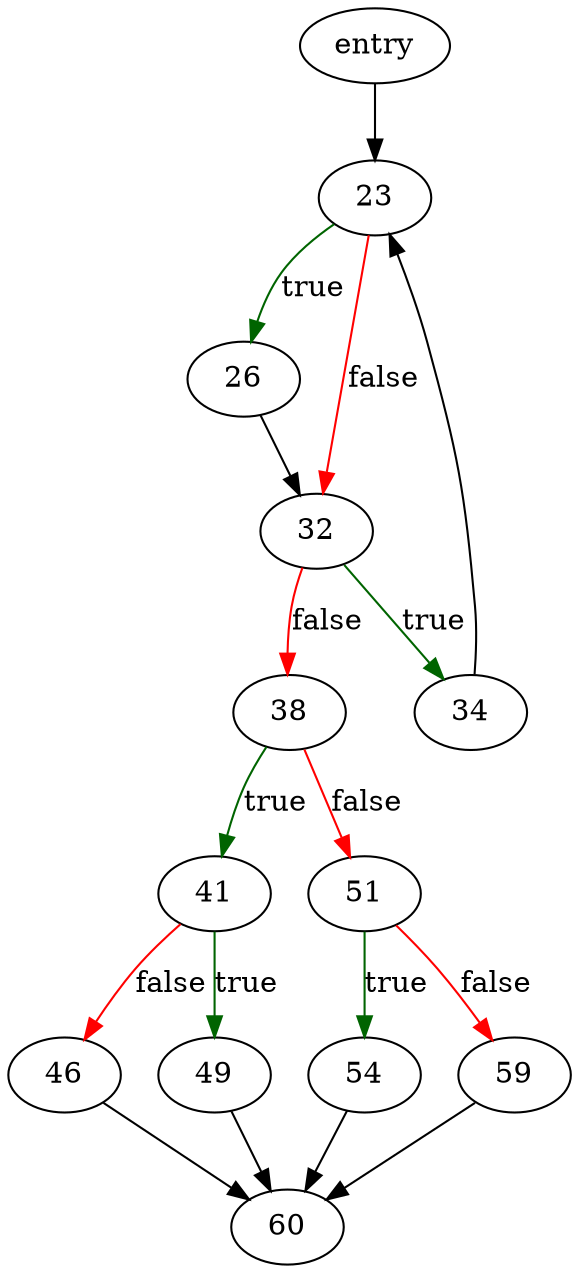 digraph "pcache1FetchNoMutex" {
	// Node definitions.
	3 [label=entry];
	23;
	26;
	32;
	34;
	38;
	41;
	46;
	49;
	51;
	54;
	59;
	60;

	// Edge definitions.
	3 -> 23;
	23 -> 26 [
		color=darkgreen
		label=true
	];
	23 -> 32 [
		color=red
		label=false
	];
	26 -> 32;
	32 -> 34 [
		color=darkgreen
		label=true
	];
	32 -> 38 [
		color=red
		label=false
	];
	34 -> 23;
	38 -> 41 [
		color=darkgreen
		label=true
	];
	38 -> 51 [
		color=red
		label=false
	];
	41 -> 46 [
		color=red
		label=false
	];
	41 -> 49 [
		color=darkgreen
		label=true
	];
	46 -> 60;
	49 -> 60;
	51 -> 54 [
		color=darkgreen
		label=true
	];
	51 -> 59 [
		color=red
		label=false
	];
	54 -> 60;
	59 -> 60;
}